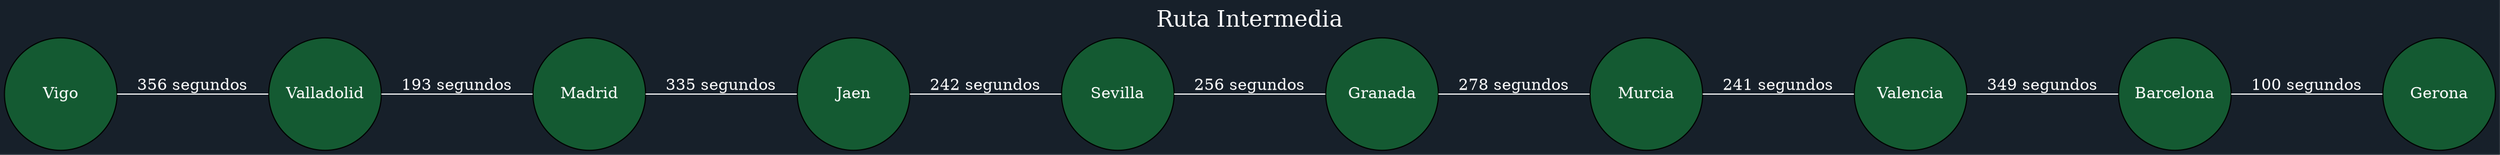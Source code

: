 graph Ruta {
  label="Ruta Intermedia";
  labelloc="t";
  fontsize=20;
  fontcolor="white";
  bgcolor="#17202a";
  node [style=filled, fillcolor="#145a32", fontcolor="white", shape=circle, width=1.4, fixedsize=true];
  edge [color="white", fontcolor="white"];
  rankdir="LR";
  "Vigo";
  "Vigo";
  "Vigo" -- "Valladolid" [label="356 segundos"];
  "Valladolid";
  "Valladolid";
  "Valladolid" -- "Madrid" [label="193 segundos"];
  "Madrid";
  "Madrid";
  "Madrid" -- "Jaen" [label="335 segundos"];
  "Jaen";
  "Jaen";
  "Jaen" -- "Sevilla" [label="242 segundos"];
  "Sevilla";
  "Sevilla";
  "Sevilla" -- "Granada" [label="256 segundos"];
  "Granada";
  "Granada";
  "Granada" -- "Murcia" [label="278 segundos"];
  "Murcia";
  "Murcia";
  "Murcia" -- "Valencia" [label="241 segundos"];
  "Valencia";
  "Valencia";
  "Valencia" -- "Barcelona" [label="349 segundos"];
  "Barcelona";
  "Barcelona";
  "Barcelona" -- "Gerona" [label="100 segundos"];
  "Gerona";
}